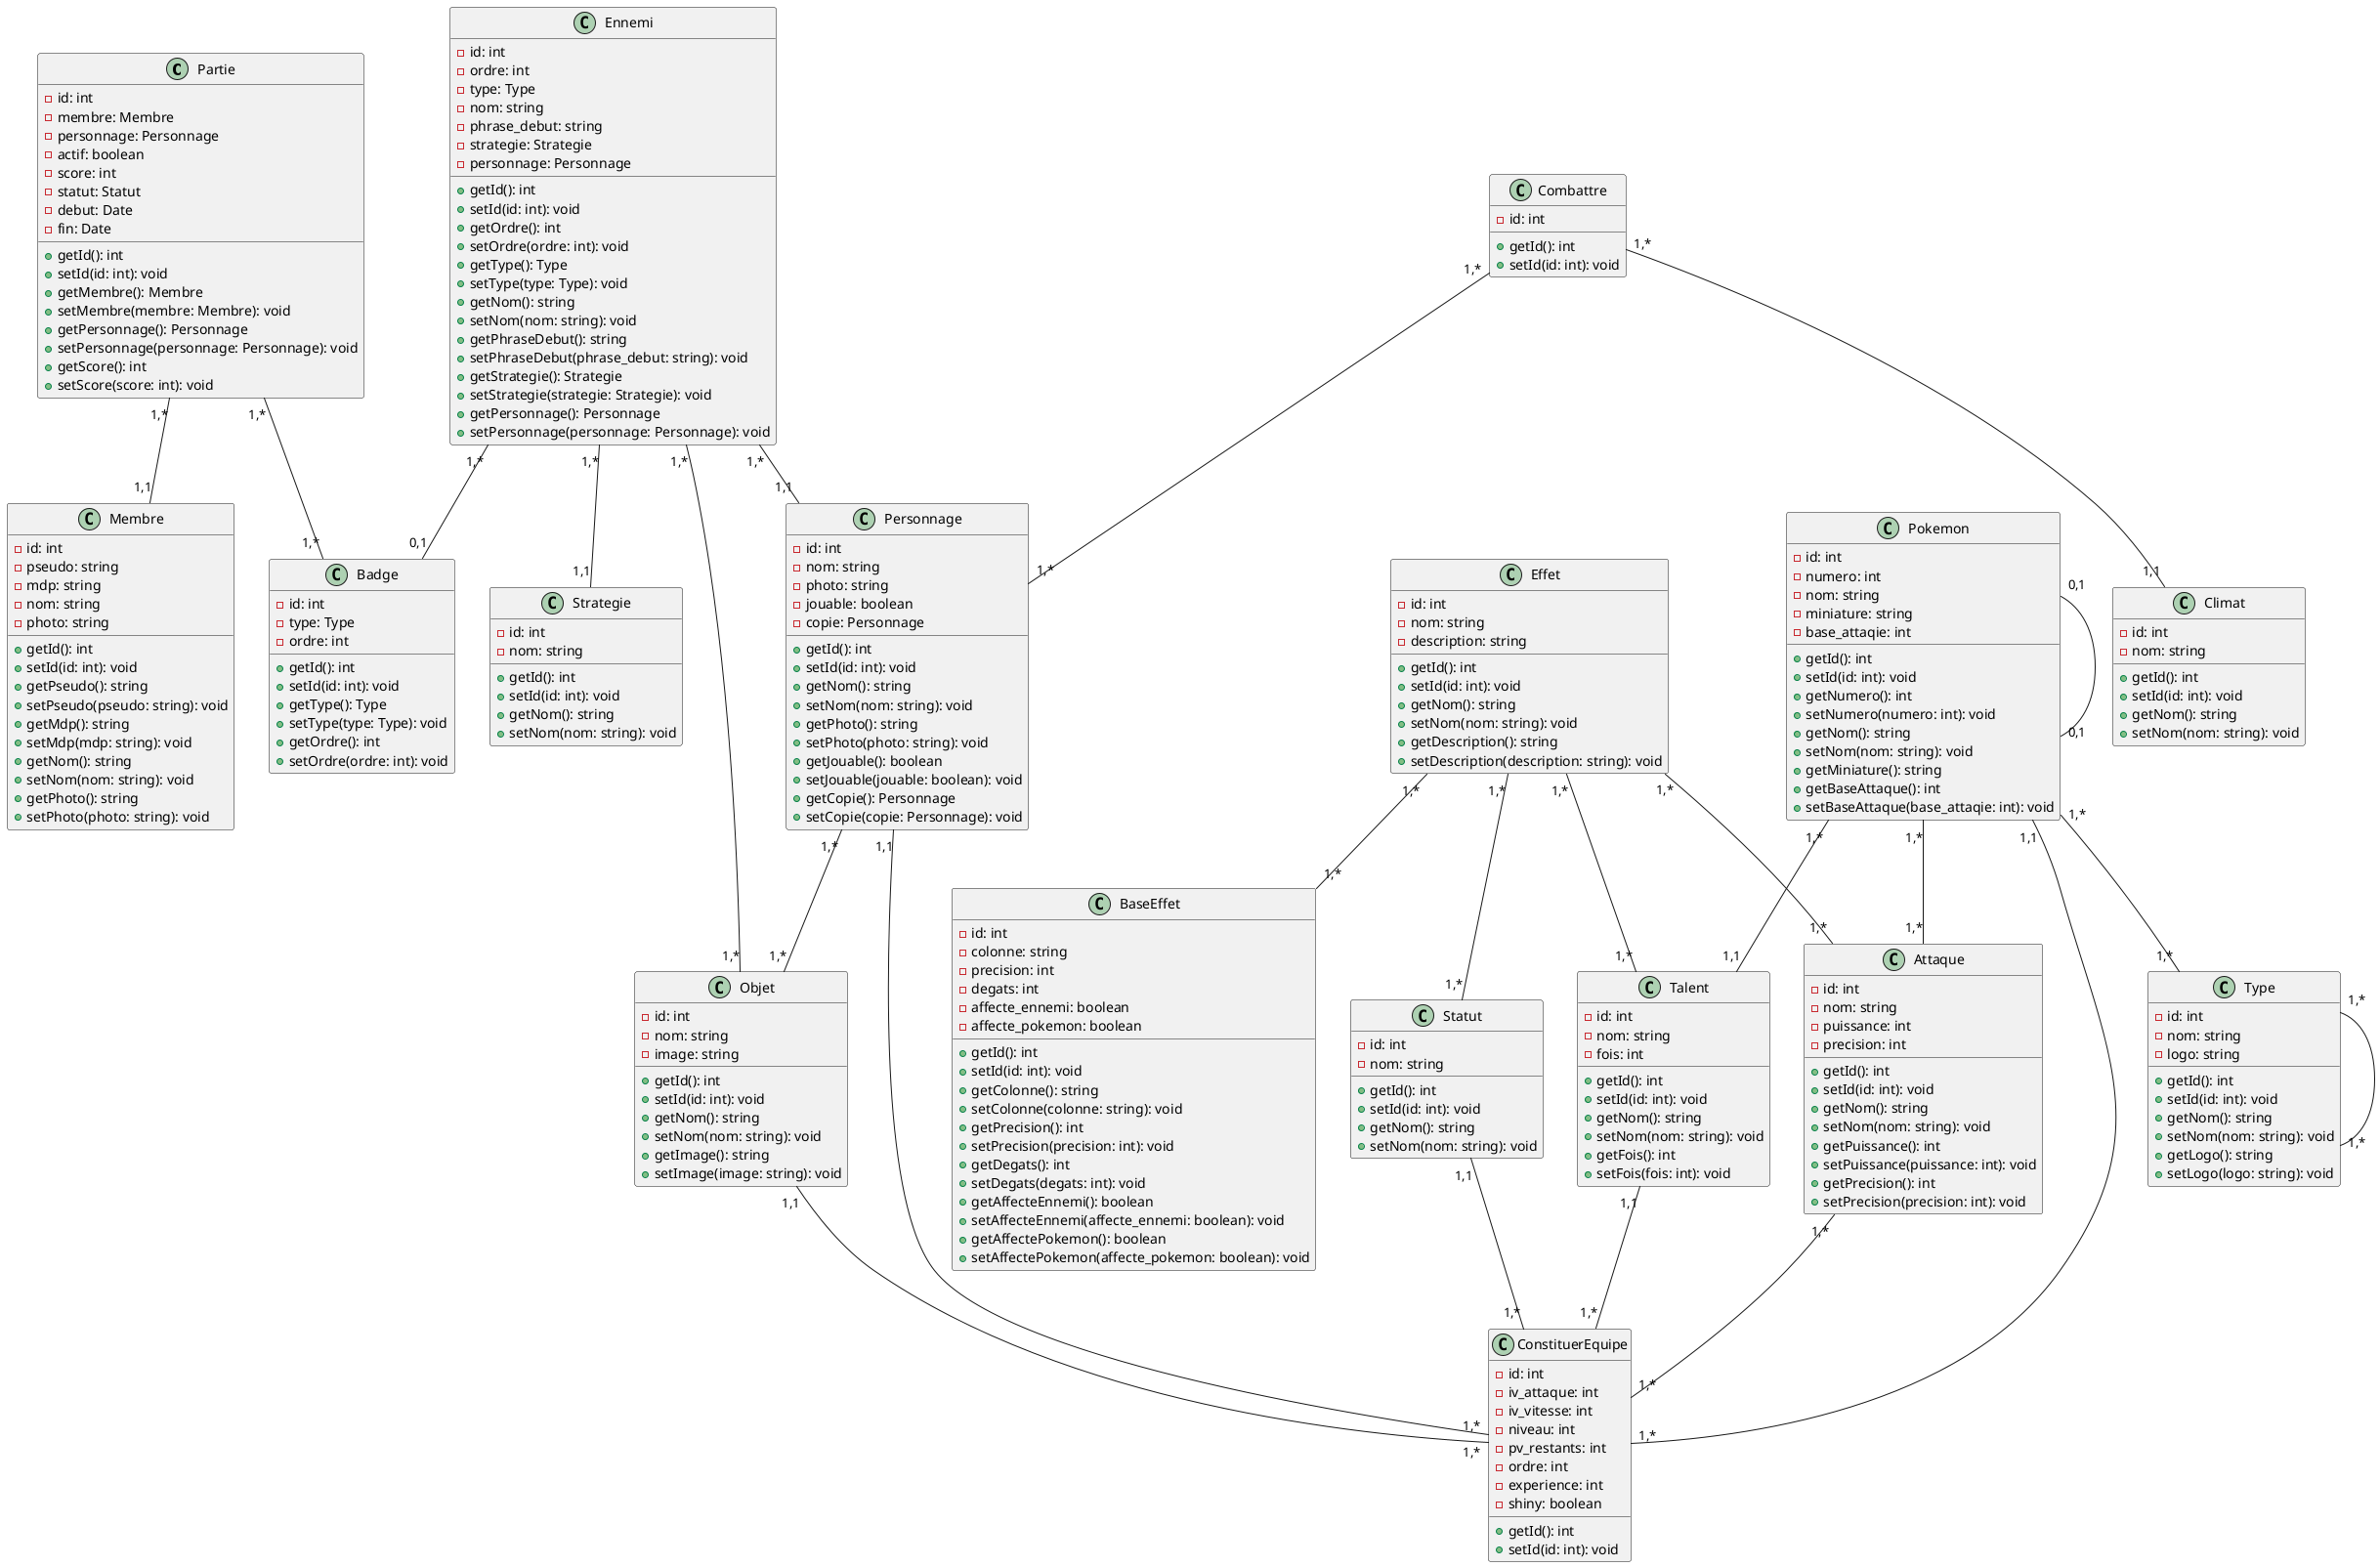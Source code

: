 @startuml

class Partie {
  -id: int
  -membre: Membre
  -personnage: Personnage
  -actif: boolean
  -score: int
  -statut: Statut
  -debut: Date
  -fin: Date
  
  +getId(): int
  +setId(id: int): void
  +getMembre(): Membre
  +setMembre(membre: Membre): void
  +getPersonnage(): Personnage
  +setPersonnage(personnage: Personnage): void
  +getScore(): int
  +setScore(score: int): void
}

class Membre {
  -id: int
  -pseudo: string
  -mdp: string
  -nom: string
  -photo: string
  
  +getId(): int
  +setId(id: int): void
  +getPseudo(): string
  +setPseudo(pseudo: string): void
  +getMdp(): string
  +setMdp(mdp: string): void
  +getNom(): string
  +setNom(nom: string): void
  +getPhoto(): string
  +setPhoto(photo: string): void
}

class Personnage {
  -id: int
  -nom: string
  -photo: string
  -jouable: boolean
  -copie: Personnage
  
  +getId(): int
  +setId(id: int): void
  +getNom(): string
  +setNom(nom: string): void
  +getPhoto(): string
  +setPhoto(photo: string): void
  +getJouable(): boolean
  +setJouable(jouable: boolean): void
  +getCopie(): Personnage
  +setCopie(copie: Personnage): void
}

class Type {
  -id: int
  -nom: string
  -logo: string
  
  +getId(): int
  +setId(id: int): void
  +getNom(): string
  +setNom(nom: string): void
  +getLogo(): string
  +setLogo(logo: string): void
}

class Badge {
  -id: int
  -type: Type
  -ordre: int
  
  +getId(): int
  +setId(id: int): void
  +getType(): Type
  +setType(type: Type): void
  +getOrdre(): int
  +setOrdre(ordre: int): void
}

class Objet {
  -id: int
  -nom: string
  -image: string
  
  +getId(): int
  +setId(id: int): void
  +getNom(): string
  +setNom(nom: string): void
  +getImage(): string
  +setImage(image: string): void
}

class Statut {
  -id: int
  -nom: string
  
  +getId(): int
  +setId(id: int): void
  +getNom(): string
  +setNom(nom: string): void
}

class Pokemon {
  -id: int
  -numero: int
  -nom: string
  -miniature: string
  -base_attaqie: int
  
  +getId(): int
  +setId(id: int): void
  +getNumero(): int
  +setNumero(numero: int): void
  +getNom(): string
  +setNom(nom: string): void
  +getMiniature(): string
  +getBaseAttaque(): int
  +setBaseAttaque(base_attaqie: int): void
}

class Talent {
  -id: int
  -nom: string
  -fois: int
  
  +getId(): int
  +setId(id: int): void
  +getNom(): string
  +setNom(nom: string): void
  +getFois(): int
  +setFois(fois: int): void
}

class Attaque {
  -id: int
  -nom: string
  -puissance: int
  -precision: int
  
  +getId(): int
  +setId(id: int): void
  +getNom(): string
  +setNom(nom: string): void
  +getPuissance(): int
  +setPuissance(puissance: int): void
  +getPrecision(): int
  +setPrecision(precision: int): void
}

class BaseEffet {
  -id: int
  -colonne: string
  -precision: int
  -degats: int
  -affecte_ennemi: boolean
  -affecte_pokemon: boolean
  
  +getId(): int
  +setId(id: int): void
  +getColonne(): string
  +setColonne(colonne: string): void
  +getPrecision(): int
  +setPrecision(precision: int): void
  +getDegats(): int
  +setDegats(degats: int): void
  +getAffecteEnnemi(): boolean
  +setAffecteEnnemi(affecte_ennemi: boolean): void
  +getAffectePokemon(): boolean
  +setAffectePokemon(affecte_pokemon: boolean): void
}

class Effet {
  -id: int
  -nom: string
  -description: string
  
  +getId(): int
  +setId(id: int): void
  +getNom(): string
  +setNom(nom: string): void
  +getDescription(): string
  +setDescription(description: string): void
}

class Strategie {
  -id: int
  -nom: string
  
  +getId(): int
  +setId(id: int): void
  +getNom(): string
  +setNom(nom: string): void
}

class Ennemi {
  -id: int
  -ordre: int
  -type: Type
  -nom: string
  -phrase_debut: string
  -strategie: Strategie
  -personnage: Personnage
  
  +getId(): int
  +setId(id: int): void
  +getOrdre(): int
  +setOrdre(ordre: int): void
  +getType(): Type
  +setType(type: Type): void
  +getNom(): string
  +setNom(nom: string): void
  +getPhraseDebut(): string
  +setPhraseDebut(phrase_debut: string): void
  +getStrategie(): Strategie
  +setStrategie(strategie: Strategie): void
  +getPersonnage(): Personnage
  +setPersonnage(personnage: Personnage): void
}

class Climat {
  -id: int
  -nom: string
  
  +getId(): int
  +setId(id: int): void
  +getNom(): string
  +setNom(nom: string): void
}

class Combattre {
  -id: int
  +getId(): int
  +setId(id: int): void
}

class ConstituerEquipe {
  -id: int
  -iv_attaque: int
  -iv_vitesse: int
  -niveau: int
  -pv_restants: int
  -ordre: int
  -experience: int
  -shiny: boolean
  +getId(): int
  +setId(id: int): void
}

Partie "1,*" -- "1,1" Membre
Partie "1,*" -- "1,*" Badge

Ennemi "1,*" -- "1,1" Strategie
Ennemi "1,*" -- "0,1" Badge
Ennemi "1,*" -- "1,*" Objet
Ennemi "1,*" -- "1,1" Personnage 

Effet "1,*" -- "1,*" BaseEffet

Effet "1,*" --	"1,*" Talent
Effet "1,*" -- "1,*" Attaque
Effet "1,*" -- "1,*" Statut

Type "1,*" -- "1,*" Type

Pokemon "1,*" -- "1,*" Type
Pokemon "1,*" -- "1,*" Attaque
Pokemon "0,1" -- "0,1" Pokemon

Pokemon "1,*" -- "1,1" Talent
Personnage "1,*" -- "1,*" Objet

Combattre "1,*" -- "1,*" Personnage
Combattre "1,*" -- "1,1" Climat

Personnage "1,1" -- "1,*" ConstituerEquipe 
Objet "1,1" -- "1,*" ConstituerEquipe 
Pokemon "1,1" -- "1,*" ConstituerEquipe 
Talent "1,1" -- "1,*" ConstituerEquipe 
Statut "1,1" -- "1,*" ConstituerEquipe 
Attaque "1,*" -- "1,*" ConstituerEquipe
@endumld